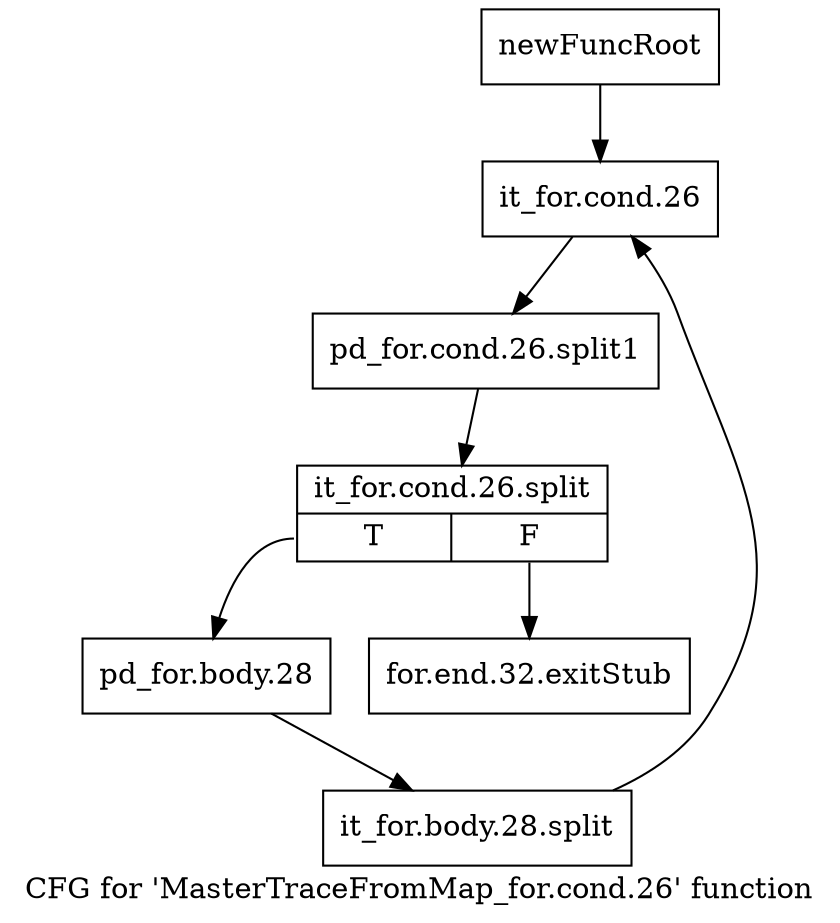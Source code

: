 digraph "CFG for 'MasterTraceFromMap_for.cond.26' function" {
	label="CFG for 'MasterTraceFromMap_for.cond.26' function";

	Node0x3289be0 [shape=record,label="{newFuncRoot}"];
	Node0x3289be0 -> Node0x3289c80;
	Node0x3289c30 [shape=record,label="{for.end.32.exitStub}"];
	Node0x3289c80 [shape=record,label="{it_for.cond.26}"];
	Node0x3289c80 -> Node0x37c1d70;
	Node0x37c1d70 [shape=record,label="{pd_for.cond.26.split1}"];
	Node0x37c1d70 -> Node0x38fe000;
	Node0x38fe000 [shape=record,label="{it_for.cond.26.split|{<s0>T|<s1>F}}"];
	Node0x38fe000:s0 -> Node0x3289cd0;
	Node0x38fe000:s1 -> Node0x3289c30;
	Node0x3289cd0 [shape=record,label="{pd_for.body.28}"];
	Node0x3289cd0 -> Node0x38c71e0;
	Node0x38c71e0 [shape=record,label="{it_for.body.28.split}"];
	Node0x38c71e0 -> Node0x3289c80;
}
